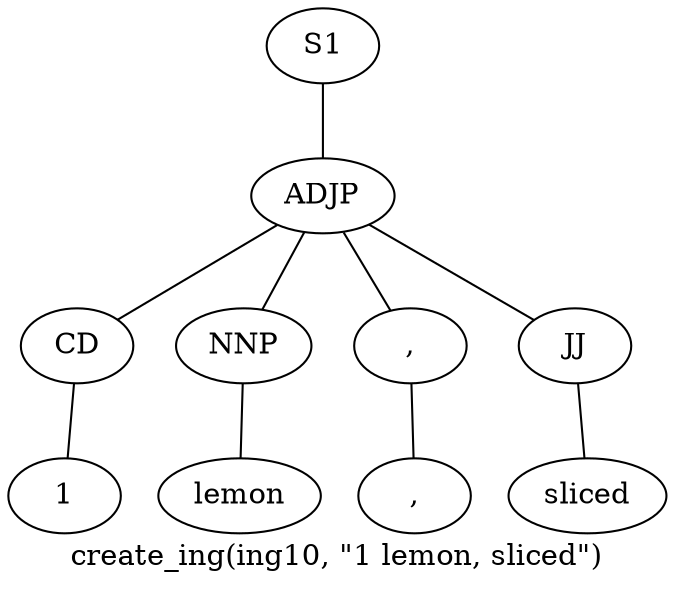 graph SyntaxGraph {
	label = "create_ing(ing10, \"1 lemon, sliced\")";
	Node0 [label="S1"];
	Node1 [label="ADJP"];
	Node2 [label="CD"];
	Node3 [label="1"];
	Node4 [label="NNP"];
	Node5 [label="lemon"];
	Node6 [label=","];
	Node7 [label=","];
	Node8 [label="JJ"];
	Node9 [label="sliced"];

	Node0 -- Node1;
	Node1 -- Node2;
	Node1 -- Node4;
	Node1 -- Node6;
	Node1 -- Node8;
	Node2 -- Node3;
	Node4 -- Node5;
	Node6 -- Node7;
	Node8 -- Node9;
}